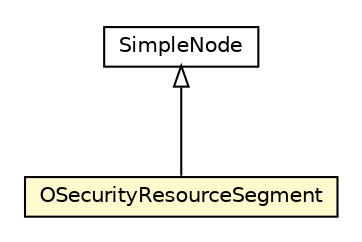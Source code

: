 #!/usr/local/bin/dot
#
# Class diagram 
# Generated by UMLGraph version R5_6-24-gf6e263 (http://www.umlgraph.org/)
#

digraph G {
	edge [fontname="Helvetica",fontsize=10,labelfontname="Helvetica",labelfontsize=10];
	node [fontname="Helvetica",fontsize=10,shape=plaintext];
	nodesep=0.25;
	ranksep=0.5;
	// com.orientechnologies.orient.core.sql.parser.OSecurityResourceSegment
	c6647227 [label=<<table title="com.orientechnologies.orient.core.sql.parser.OSecurityResourceSegment" border="0" cellborder="1" cellspacing="0" cellpadding="2" port="p" bgcolor="lemonChiffon" href="./OSecurityResourceSegment.html">
		<tr><td><table border="0" cellspacing="0" cellpadding="1">
<tr><td align="center" balign="center"> OSecurityResourceSegment </td></tr>
		</table></td></tr>
		</table>>, URL="./OSecurityResourceSegment.html", fontname="Helvetica", fontcolor="black", fontsize=10.0];
	// com.orientechnologies.orient.core.sql.parser.SimpleNode
	c6647272 [label=<<table title="com.orientechnologies.orient.core.sql.parser.SimpleNode" border="0" cellborder="1" cellspacing="0" cellpadding="2" port="p" href="./SimpleNode.html">
		<tr><td><table border="0" cellspacing="0" cellpadding="1">
<tr><td align="center" balign="center"> SimpleNode </td></tr>
		</table></td></tr>
		</table>>, URL="./SimpleNode.html", fontname="Helvetica", fontcolor="black", fontsize=10.0];
	//com.orientechnologies.orient.core.sql.parser.OSecurityResourceSegment extends com.orientechnologies.orient.core.sql.parser.SimpleNode
	c6647272:p -> c6647227:p [dir=back,arrowtail=empty];
}

